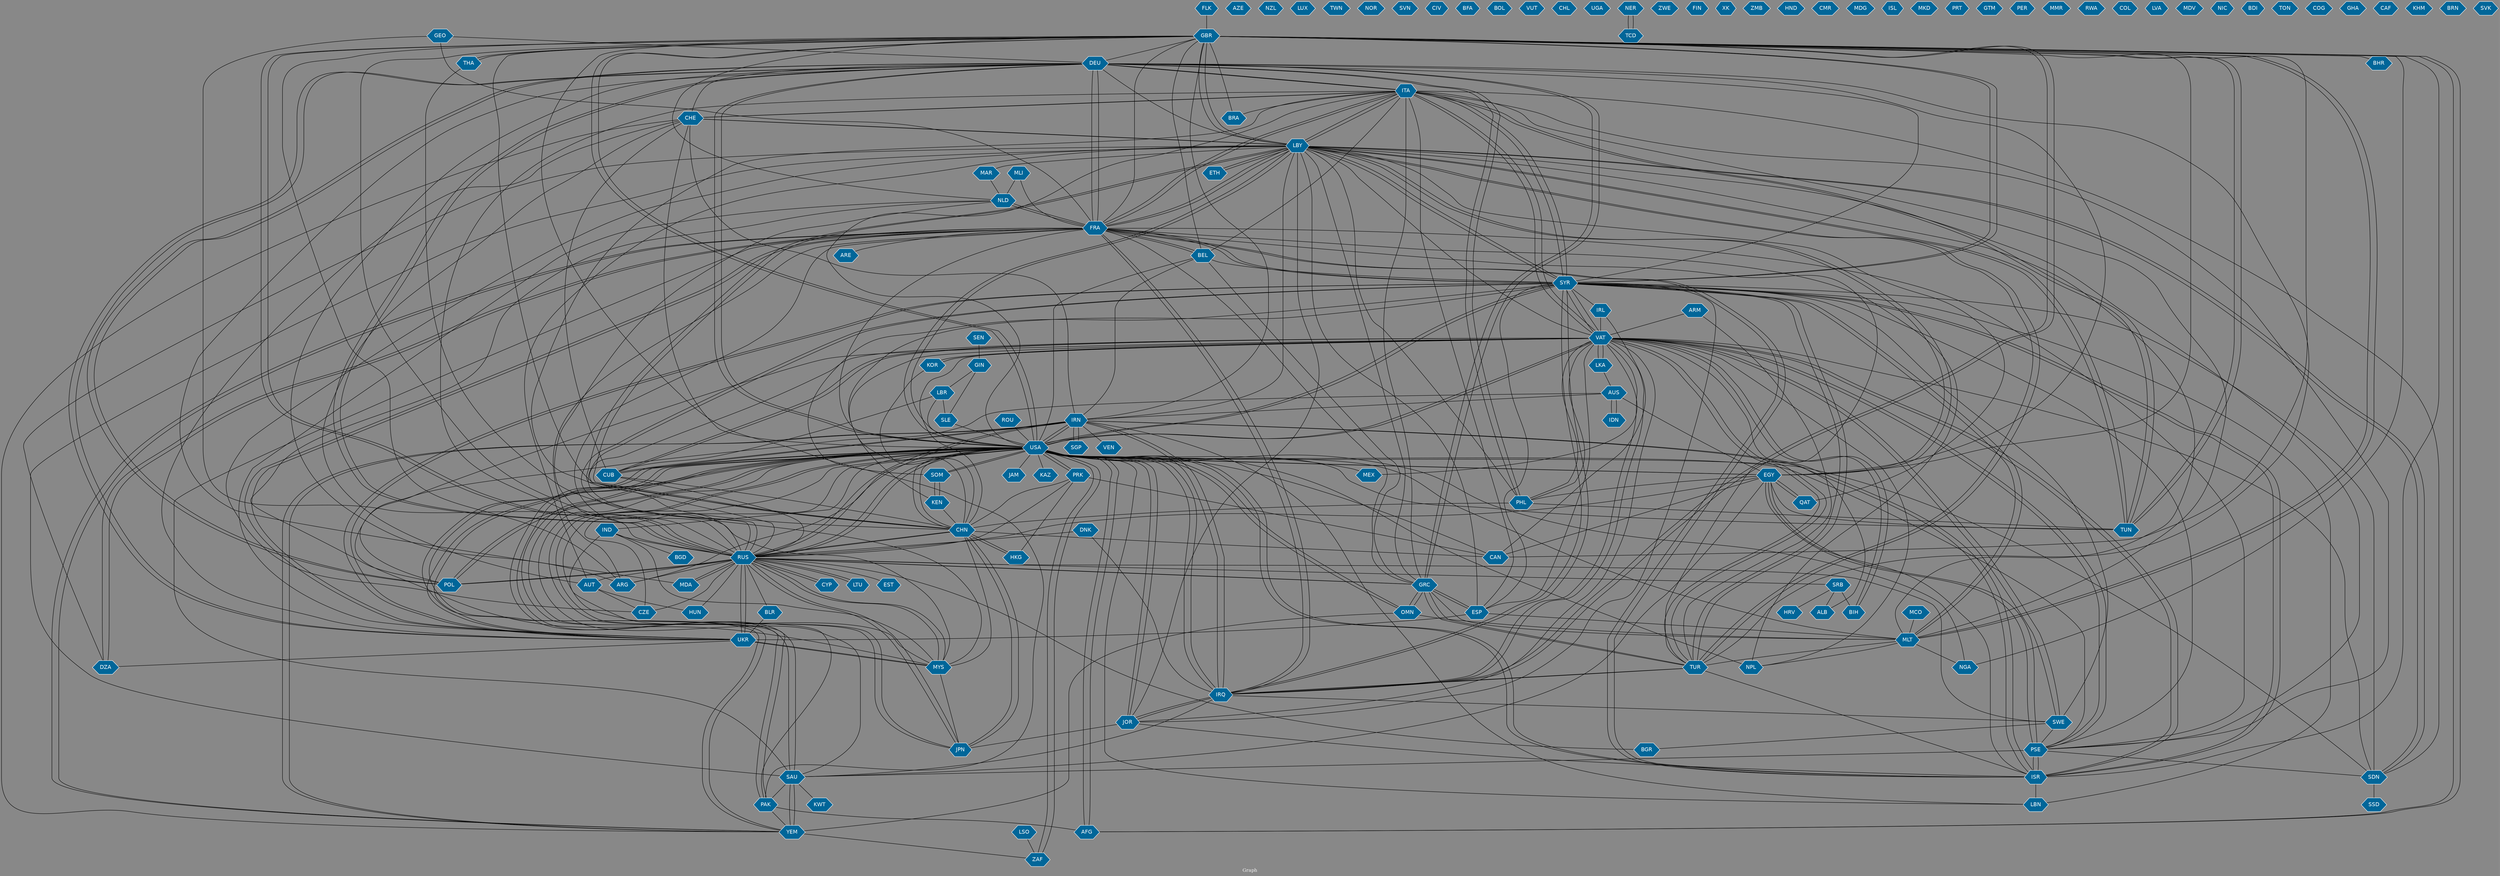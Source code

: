 // Countries together in item graph
graph {
	graph [bgcolor="#888888" fontcolor=white fontsize=12 label="Graph" outputorder=edgesfirst overlap=prism]
	node [color=white fillcolor="#006699" fontcolor=white fontname=Helvetica shape=hexagon style=filled]
	edge [arrowhead=open color=black fontcolor=white fontname=Courier fontsize=12]
		GBR [label=GBR]
		ITA [label=ITA]
		DEU [label=DEU]
		USA [label=USA]
		AUS [label=AUS]
		IDN [label=IDN]
		TUR [label=TUR]
		GRC [label=GRC]
		NLD [label=NLD]
		EGY [label=EGY]
		JOR [label=JOR]
		VAT [label=VAT]
		RUS [label=RUS]
		CUB [label=CUB]
		IRN [label=IRN]
		JPN [label=JPN]
		CHN [label=CHN]
		PSE [label=PSE]
		ISR [label=ISR]
		LBY [label=LBY]
		BRA [label=BRA]
		SAU [label=SAU]
		YEM [label=YEM]
		IRQ [label=IRQ]
		BGR [label=BGR]
		SYR [label=SYR]
		ZAF [label=ZAF]
		UKR [label=UKR]
		ESP [label=ESP]
		FRA [label=FRA]
		SDN [label=SDN]
		SSD [label=SSD]
		AZE [label=AZE]
		DNK [label=DNK]
		GIN [label=GIN]
		LBR [label=LBR]
		BEL [label=BEL]
		IND [label=IND]
		TUN [label=TUN]
		MYS [label=MYS]
		CHE [label=CHE]
		CAN [label=CAN]
		LBN [label=LBN]
		MEX [label=MEX]
		HUN [label=HUN]
		DZA [label=DZA]
		HKG [label=HKG]
		NPL [label=NPL]
		PAK [label=PAK]
		GEO [label=GEO]
		KEN [label=KEN]
		BGD [label=BGD]
		POL [label=POL]
		SWE [label=SWE]
		CYP [label=CYP]
		MLT [label=MLT]
		AUT [label=AUT]
		CZE [label=CZE]
		AFG [label=AFG]
		ROU [label=ROU]
		SRB [label=SRB]
		NGA [label=NGA]
		NZL [label=NZL]
		IRL [label=IRL]
		MAR [label=MAR]
		BLR [label=BLR]
		MLI [label=MLI]
		PHL [label=PHL]
		ARM [label=ARM]
		LUX [label=LUX]
		SGP [label=SGP]
		PRK [label=PRK]
		ETH [label=ETH]
		TWN [label=TWN]
		NOR [label=NOR]
		SOM [label=SOM]
		SVN [label=SVN]
		CIV [label=CIV]
		BFA [label=BFA]
		ALB [label=ALB]
		LSO [label=LSO]
		OMN [label=OMN]
		SLE [label=SLE]
		BOL [label=BOL]
		BIH [label=BIH]
		QAT [label=QAT]
		KOR [label=KOR]
		THA [label=THA]
		ARE [label=ARE]
		VUT [label=VUT]
		CHL [label=CHL]
		UGA [label=UGA]
		NER [label=NER]
		ZWE [label=ZWE]
		TCD [label=TCD]
		ARG [label=ARG]
		JAM [label=JAM]
		FIN [label=FIN]
		XK [label=XK]
		SEN [label=SEN]
		KWT [label=KWT]
		ZMB [label=ZMB]
		LKA [label=LKA]
		HND [label=HND]
		CMR [label=CMR]
		MDG [label=MDG]
		LTU [label=LTU]
		ISL [label=ISL]
		MKD [label=MKD]
		PRT [label=PRT]
		KAZ [label=KAZ]
		FLK [label=FLK]
		GTM [label=GTM]
		PER [label=PER]
		MMR [label=MMR]
		RWA [label=RWA]
		VEN [label=VEN]
		EST [label=EST]
		HRV [label=HRV]
		COL [label=COL]
		LVA [label=LVA]
		BHR [label=BHR]
		MDV [label=MDV]
		MDA [label=MDA]
		NIC [label=NIC]
		MCO [label=MCO]
		BDI [label=BDI]
		TON [label=TON]
		COG [label=COG]
		GHA [label=GHA]
		CAF [label=CAF]
		KHM [label=KHM]
		BRN [label=BRN]
		SVK [label=SVK]
			GBR -- MLT [weight=1]
			FRA -- NLD [weight=2]
			USA -- VAT [weight=2]
			ETH -- LBY [weight=2]
			DEU -- POL [weight=1]
			CHE -- ITA [weight=1]
			VAT -- RUS [weight=1]
			VAT -- POL [weight=2]
			MLI -- FRA [weight=3]
			CHE -- USA [weight=1]
			VAT -- SYR [weight=1]
			LBY -- USA [weight=4]
			ESP -- MLT [weight=1]
			FRA -- YEM [weight=2]
			MCO -- MLT [weight=1]
			ITA -- BRA [weight=1]
			LKA -- AUS [weight=2]
			USA -- UKR [weight=8]
			USA -- MLT [weight=1]
			YEM -- FRA [weight=1]
			ITA -- TUN [weight=2]
			ROU -- USA [weight=1]
			MYS -- GBR [weight=1]
			EGY -- PSE [weight=4]
			CZE -- LBY [weight=1]
			FRA -- LBY [weight=3]
			PSE -- SAU [weight=1]
			ESP -- UKR [weight=1]
			VAT -- MEX [weight=1]
			TUR -- GRC [weight=1]
			TUN -- LBY [weight=3]
			KOR -- VAT [weight=1]
			USA -- SYR [weight=8]
			GRC -- OMN [weight=2]
			PSE -- EGY [weight=2]
			CHN -- JPN [weight=2]
			DNK -- RUS [weight=1]
			ARG -- FRA [weight=1]
			LBN -- SYR [weight=2]
			RUS -- SRB [weight=1]
			ESP -- SYR [weight=1]
			TUR -- IRQ [weight=1]
			CUB -- VAT [weight=1]
			POL -- DEU [weight=1]
			GIN -- LBR [weight=1]
			LKA -- VAT [weight=2]
			USA -- RUS [weight=12]
			SAU -- IRN [weight=4]
			FRA -- DEU [weight=8]
			YEM -- SAU [weight=8]
			IRN -- RUS [weight=5]
			USA -- ZAF [weight=1]
			USA -- MYS [weight=1]
			USA -- OMN [weight=1]
			MLT -- NPL [weight=2]
			SYR -- VAT [weight=1]
			USA -- JAM [weight=1]
			LBY -- FRA [weight=1]
			ITA -- CHE [weight=2]
			FRA -- SYR [weight=1]
			NPL -- FRA [weight=1]
			SOM -- USA [weight=1]
			SYR -- PSE [weight=2]
			ITA -- DEU [weight=2]
			POL -- RUS [weight=2]
			USA -- EGY [weight=3]
			GBR -- USA [weight=4]
			GRC -- ESP [weight=2]
			MLT -- SYR [weight=2]
			LBY -- ITA [weight=4]
			VAT -- SDN [weight=1]
			USA -- ISR [weight=7]
			SYR -- USA [weight=11]
			SYR -- IRQ [weight=7]
			RUS -- JPN [weight=1]
			SRB -- BIH [weight=1]
			ITA -- LBY [weight=2]
			ISR -- SYR [weight=2]
			RUS -- FRA [weight=2]
			IRQ -- USA [weight=14]
			GBR -- BHR [weight=1]
			QAT -- EGY [weight=1]
			USA -- POL [weight=2]
			FRA -- IRQ [weight=3]
			TCD -- NER [weight=1]
			USA -- IND [weight=1]
			OMN -- MLT [weight=1]
			TUN -- ITA [weight=1]
			USA -- KAZ [weight=1]
			SYR -- SWE [weight=1]
			RUS -- BLR [weight=1]
			SYR -- ITA [weight=1]
			PHL -- CHN [weight=1]
			CHN -- MYS [weight=1]
			PRK -- RUS [weight=1]
			YEM -- OMN [weight=1]
			USA -- JOR [weight=1]
			LBY -- CHE [weight=2]
			TUR -- SYR [weight=2]
			PRK -- CAN [weight=1]
			CAN -- USA [weight=1]
			GBR -- TUN [weight=2]
			ISR -- FRA [weight=1]
			TUR -- DEU [weight=1]
			ITA -- RUS [weight=1]
			SLE -- USA [weight=1]
			IRL -- VAT [weight=1]
			SDN -- LBY [weight=1]
			USA -- NGA [weight=1]
			SWE -- PSE [weight=1]
			USA -- YEM [weight=2]
			FRA -- ARE [weight=1]
			ISR -- IRN [weight=7]
			QAT -- LBY [weight=1]
			CHE -- CUB [weight=1]
			GEO -- DEU [weight=1]
			RUS -- IRN [weight=3]
			RUS -- MYS [weight=1]
			EGY -- CAN [weight=1]
			LBY -- TUR [weight=1]
			THA -- MYS [weight=1]
			USA -- IRN [weight=12]
			CUB -- RUS [weight=1]
			EGY -- QAT [weight=1]
			MAR -- NLD [weight=1]
			SOM -- KEN [weight=2]
			VAT -- LKA [weight=2]
			EGY -- ISR [weight=1]
			ISR -- TUR [weight=1]
			SWE -- VAT [weight=1]
			GBR -- LBY [weight=1]
			SYR -- MLT [weight=1]
			GBR -- BEL [weight=1]
			USA -- IRQ [weight=15]
			BLR -- UKR [weight=1]
			DEU -- EGY [weight=1]
			KEN -- CHN [weight=1]
			GIN -- SLE [weight=1]
			IRQ -- SAU [weight=2]
			IRQ -- SYR [weight=6]
			PSE -- ISR [weight=60]
			ISR -- USA [weight=6]
			DEU -- GRC [weight=11]
			GBR -- RUS [weight=5]
			KEN -- SOM [weight=3]
			ARM -- VAT [weight=1]
			MYS -- UKR [weight=4]
			AUS -- IDN [weight=1]
			POL -- USA [weight=2]
			GBR -- SYR [weight=1]
			UKR -- DZA [weight=1]
			ISR -- PSE [weight=50]
			IND -- PAK [weight=1]
			MYS -- AUS [weight=1]
			RUS -- EGY [weight=2]
			ALB -- VAT [weight=2]
			NLD -- RUS [weight=1]
			LBY -- MAR [weight=2]
			SRB -- ALB [weight=1]
			OMN -- GRC [weight=1]
			NLD -- GBR [weight=1]
			USA -- JPN [weight=1]
			USA -- MEX [weight=1]
			LBY -- MLT [weight=3]
			JOR -- USA [weight=2]
			VAT -- PHL [weight=1]
			ITA -- SDN [weight=1]
			IRN -- SAU [weight=3]
			MLT -- GBR [weight=3]
			LBY -- EGY [weight=3]
			GBR -- EGY [weight=2]
			USA -- ARG [weight=1]
			USA -- DEU [weight=2]
			LBY -- CHN [weight=1]
			AUS -- IRN [weight=1]
			UKR -- DEU [weight=3]
			AUT -- LBY [weight=2]
			POL -- NLD [weight=1]
			LBY -- DEU [weight=1]
			SAU -- KWT [weight=1]
			VAT -- LBY [weight=1]
			SYR -- IRL [weight=1]
			FRA -- TUR [weight=1]
			RUS -- CHN [weight=2]
			BEL -- SYR [weight=2]
			MDA -- RUS [weight=3]
			IRQ -- SWE [weight=1]
			SAU -- PAK [weight=2]
			VAT -- PSE [weight=1]
			DEU -- MDA [weight=1]
			JOR -- LBY [weight=1]
			SAU -- FRA [weight=1]
			USA -- CUB [weight=10]
			CUB -- USA [weight=10]
			GRC -- DEU [weight=6]
			USA -- CHN [weight=4]
			LBR -- SLE [weight=1]
			GRC -- MLT [weight=1]
			LBR -- CUB [weight=1]
			FRA -- UKR [weight=2]
			ITA -- CHN [weight=1]
			CHN -- HKG [weight=6]
			EGY -- PHL [weight=1]
			IRQ -- GBR [weight=3]
			SYR -- TUR [weight=3]
			LBY -- SYR [weight=1]
			SAU -- YEM [weight=11]
			LBY -- SDN [weight=1]
			VAT -- USA [weight=4]
			ARM -- TUR [weight=1]
			DEU -- CHE [weight=1]
			MLT -- NGA [weight=1]
			AFG -- GBR [weight=1]
			CHN -- CAN [weight=1]
			MLI -- NLD [weight=3]
			USA -- SOM [weight=1]
			AUT -- CHE [weight=1]
			SYR -- ISR [weight=3]
			RUS -- LTU [weight=1]
			BEL -- GRC [weight=1]
			RUS -- DEU [weight=5]
			LBR -- USA [weight=1]
			JOR -- SYR [weight=2]
			CZE -- USA [weight=1]
			MLT -- ITA [weight=1]
			PHL -- VAT [weight=2]
			PRK -- USA [weight=5]
			PAK -- YEM [weight=2]
			GBR -- PAK [weight=1]
			RUS -- AUT [weight=1]
			PSE -- ITA [weight=1]
			VAT -- BIH [weight=2]
			CYP -- RUS [weight=1]
			ITA -- FRA [weight=1]
			USA -- BEL [weight=1]
			USA -- AFG [weight=2]
			DEU -- PHL [weight=1]
			UKR -- SYR [weight=1]
			GBR -- CAN [weight=1]
			BRA -- GBR [weight=1]
			ISR -- VAT [weight=3]
			YEM -- IRN [weight=3]
			DZA -- FRA [weight=1]
			CHE -- LBY [weight=1]
			EGY -- USA [weight=1]
			IRN -- VEN [weight=1]
			RUS -- POL [weight=1]
			PAK -- AFG [weight=1]
			BEL -- ITA [weight=1]
			PSE -- SDN [weight=1]
			USA -- SDN [weight=1]
			KOR -- CHN [weight=1]
			IRL -- CAN [weight=1]
			SGP -- IRN [weight=1]
			IRN -- YEM [weight=3]
			SOM -- SYR [weight=1]
			TUN -- USA [weight=1]
			SYR -- RUS [weight=3]
			TUN -- GBR [weight=2]
			FRA -- USA [weight=6]
			FRA -- GBR [weight=5]
			IRN -- IRQ [weight=4]
			ESP -- GRC [weight=1]
			ESP -- ITA [weight=2]
			SWE -- RUS [weight=3]
			UKR -- CHE [weight=1]
			SRB -- HRV [weight=1]
			EGY -- TUN [weight=2]
			CHE -- IRN [weight=1]
			VAT -- ITA [weight=2]
			IRQ -- JOR [weight=1]
			LBY -- IRN [weight=2]
			LSO -- ZAF [weight=1]
			SYR -- FRA [weight=1]
			RUS -- UKR [weight=71]
			IRN -- USA [weight=11]
			FRA -- PSE [weight=3]
			MLT -- TUR [weight=1]
			IND -- MYS [weight=1]
			JOR -- JPN [weight=2]
			IRQ -- FRA [weight=3]
			NLD -- FRA [weight=2]
			UKR -- NLD [weight=2]
			USA -- PAK [weight=1]
			GEO -- RUS [weight=1]
			LBY -- ETH [weight=2]
			DEU -- UKR [weight=4]
			UKR -- RUS [weight=67]
			EGY -- SAU [weight=1]
			DEU -- ARG [weight=1]
			ZAF -- USA [weight=1]
			PHL -- TUN [weight=1]
			IND -- BGD [weight=1]
			RUS -- BGR [weight=1]
			NGA -- GBR [weight=1]
			HUN -- RUS [weight=1]
			LBY -- ESP [weight=1]
			USA -- LBN [weight=1]
			RUS -- USA [weight=19]
			AUT -- HUN [weight=1]
			FRA -- ITA [weight=2]
			DNK -- IRQ [weight=1]
			SYR -- CHN [weight=1]
			FRA -- ISR [weight=2]
			SYR -- GBR [weight=6]
			IDN -- AUS [weight=3]
			IRQ -- TUR [weight=2]
			IRQ -- VAT [weight=4]
			NER -- TCD [weight=1]
			FRA -- BEL [weight=2]
			UKR -- FRA [weight=1]
			GBR -- IRN [weight=1]
			GRC -- FRA [weight=2]
			LTU -- RUS [weight=2]
			PRK -- CHN [weight=1]
			PRK -- HKG [weight=2]
			VAT -- NPL [weight=1]
			LBY -- TUN [weight=6]
			SEN -- GIN [weight=1]
			MYS -- RUS [weight=1]
			VAT -- TUR [weight=1]
			FLK -- GBR [weight=1]
			AFG -- USA [weight=6]
			VAT -- SWE [weight=1]
			GBR -- ARG [weight=1]
			TUR -- VAT [weight=3]
			USA -- LBY [weight=6]
			EGY -- AUS [weight=2]
			PSE -- VAT [weight=6]
			LBY -- GBR [weight=8]
			IRN -- ISR [weight=3]
			BEL -- FRA [weight=1]
			IRN -- BEL [weight=1]
			RUS -- CYP [weight=1]
			SDN -- SSD [weight=1]
			JPN -- CHN [weight=1]
			YEM -- CHE [weight=1]
			GBR -- THA [weight=2]
			DEU -- SYR [weight=1]
			UKR -- MYS [weight=6]
			JOR -- IRQ [weight=1]
			DEU -- RUS [weight=5]
			USA -- NPL [weight=3]
			IRQ -- IRN [weight=1]
			CHN -- USA [weight=5]
			GRC -- TUR [weight=1]
			KEN -- VAT [weight=1]
			GBR -- CHN [weight=1]
			RUS -- SYR [weight=1]
			DEU -- ITA [weight=1]
			OMN -- USA [weight=1]
			RUS -- ARG [weight=1]
			SYR -- SDN [weight=1]
			ITA -- VAT [weight=7]
			GBR -- DEU [weight=2]
			RUS -- MDA [weight=1]
			YEM -- ZAF [weight=1]
			ISR -- LBN [weight=1]
			UKR -- USA [weight=13]
			PSE -- USA [weight=2]
			HKG -- CHN [weight=4]
			TUR -- LBY [weight=2]
			VAT -- ISR [weight=2]
			ESP -- VAT [weight=1]
			GBR -- IRQ [weight=3]
			CUB -- CHN [weight=1]
			GRC -- RUS [weight=2]
			DEU -- FRA [weight=3]
			CHN -- VAT [weight=1]
			PAK -- USA [weight=1]
			LBN -- IRN [weight=1]
			CHN -- LBY [weight=1]
			ITA -- SYR [weight=2]
			VAT -- IRQ [weight=2]
			GBR -- AFG [weight=1]
			FRA -- DZA [weight=1]
			THA -- GBR [weight=2]
			SYR -- UKR [weight=1]
			DZA -- LBY [weight=1]
			JPN -- USA [weight=1]
			ISR -- GBR [weight=1]
			PHL -- DEU [weight=2]
			AUT -- CZE [weight=1]
			VAT -- KOR [weight=2]
			VAT -- CUB [weight=4]
			EGY -- LBY [weight=7]
			MYS -- JPN [weight=1]
			IRN -- SGP [weight=1]
			RUS -- EST [weight=2]
			PHL -- LBY [weight=1]
			USA -- PRK [weight=3]
			SYR -- LBY [weight=1]
			GRC -- ITA [weight=1]
			JOR -- VAT [weight=1]
			GEO -- FRA [weight=1]
			LBY -- GRC [weight=2]
			BIH -- VAT [weight=1]
			IND -- RUS [weight=1]
			YEM -- USA [weight=2]
			JOR -- ISR [weight=1]
			CHN -- RUS [weight=2]
			SAU -- LBY [weight=1]
			JPN -- RUS [weight=1]
			DEU -- USA [weight=5]
			RUS -- GBR [weight=1]
			USA -- ITA [weight=1]
			SWE -- BGR [weight=1]
			USA -- GBR [weight=7]
			CZE -- RUS [weight=1]
			RUS -- GRC [weight=4]
			LBY -- PSE [weight=1]
			SAU -- USA [weight=1]
}